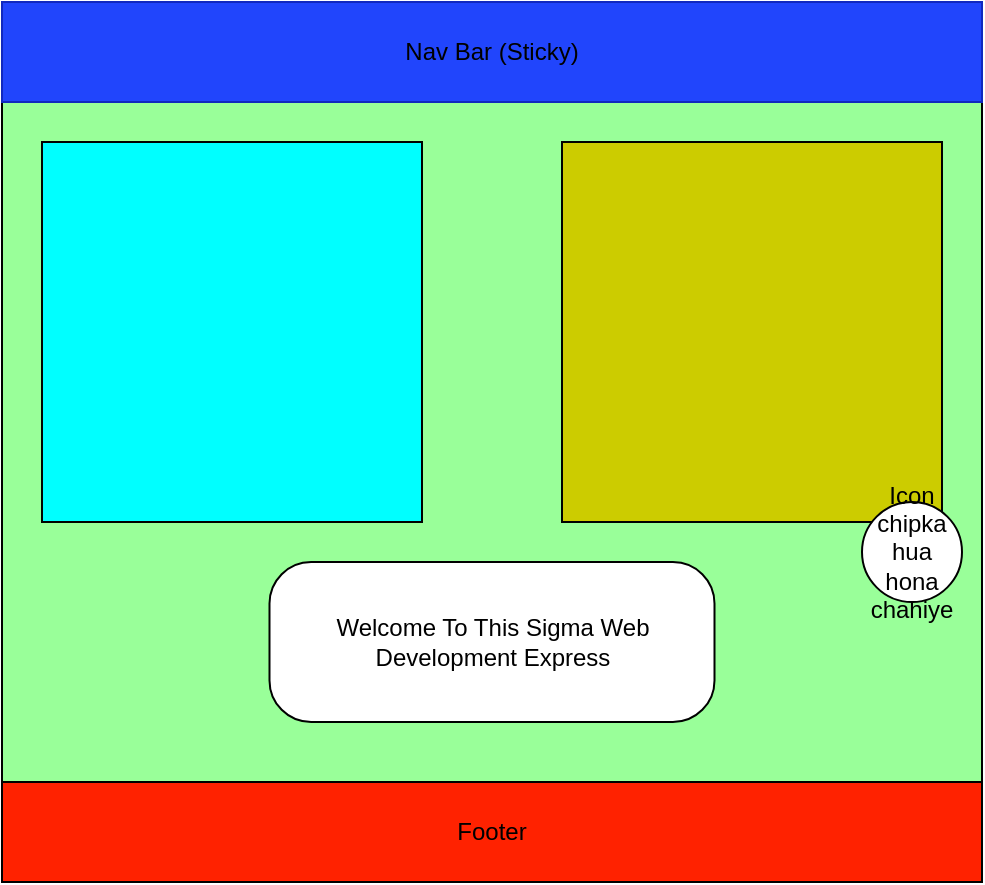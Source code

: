 <mxfile version="22.0.8" type="github">
  <diagram name="Page-1" id="xcF5DvWHBjND3UbTPEwR">
    <mxGraphModel dx="891" dy="1583" grid="1" gridSize="10" guides="1" tooltips="1" connect="1" arrows="1" fold="1" page="1" pageScale="1" pageWidth="850" pageHeight="1100" math="0" shadow="0">
      <root>
        <mxCell id="0" />
        <mxCell id="1" parent="0" />
        <mxCell id="tiPk1HtgNAQLXbUQR-4Q-1" value="" style="rounded=0;whiteSpace=wrap;html=1;fillColor=#99FF99;" parent="1" vertex="1">
          <mxGeometry x="190" y="-400" width="490" height="440" as="geometry" />
        </mxCell>
        <mxCell id="tiPk1HtgNAQLXbUQR-4Q-2" value="Nav Bar (Sticky)" style="rounded=0;whiteSpace=wrap;html=1;fillColor=#2145FC;strokeColor=#1128BF;" parent="1" vertex="1">
          <mxGeometry x="190" y="-400" width="490" height="50" as="geometry" />
        </mxCell>
        <mxCell id="tiPk1HtgNAQLXbUQR-4Q-4" value="" style="whiteSpace=wrap;html=1;aspect=fixed;fillColor=#00FFFF;" parent="1" vertex="1">
          <mxGeometry x="210" y="-330" width="190" height="190" as="geometry" />
        </mxCell>
        <mxCell id="tiPk1HtgNAQLXbUQR-4Q-6" value="" style="whiteSpace=wrap;html=1;aspect=fixed;fillColor=#CCCC00;" parent="1" vertex="1">
          <mxGeometry x="470" y="-330" width="190" height="190" as="geometry" />
        </mxCell>
        <mxCell id="tiPk1HtgNAQLXbUQR-4Q-7" value="Footer" style="rounded=0;whiteSpace=wrap;html=1;fillColor=#FF2200;" parent="1" vertex="1">
          <mxGeometry x="190" y="-10" width="490" height="50" as="geometry" />
        </mxCell>
        <mxCell id="tiPk1HtgNAQLXbUQR-4Q-8" value="Icon chipka hua hona chahiye" style="ellipse;whiteSpace=wrap;html=1;aspect=fixed;" parent="1" vertex="1">
          <mxGeometry x="620" y="-150" width="50" height="50" as="geometry" />
        </mxCell>
        <mxCell id="tiPk1HtgNAQLXbUQR-4Q-9" value="Welcome To This Sigma Web Development Express" style="rounded=1;whiteSpace=wrap;html=1;arcSize=26;" parent="1" vertex="1">
          <mxGeometry x="323.75" y="-120" width="222.5" height="80" as="geometry" />
        </mxCell>
      </root>
    </mxGraphModel>
  </diagram>
</mxfile>
